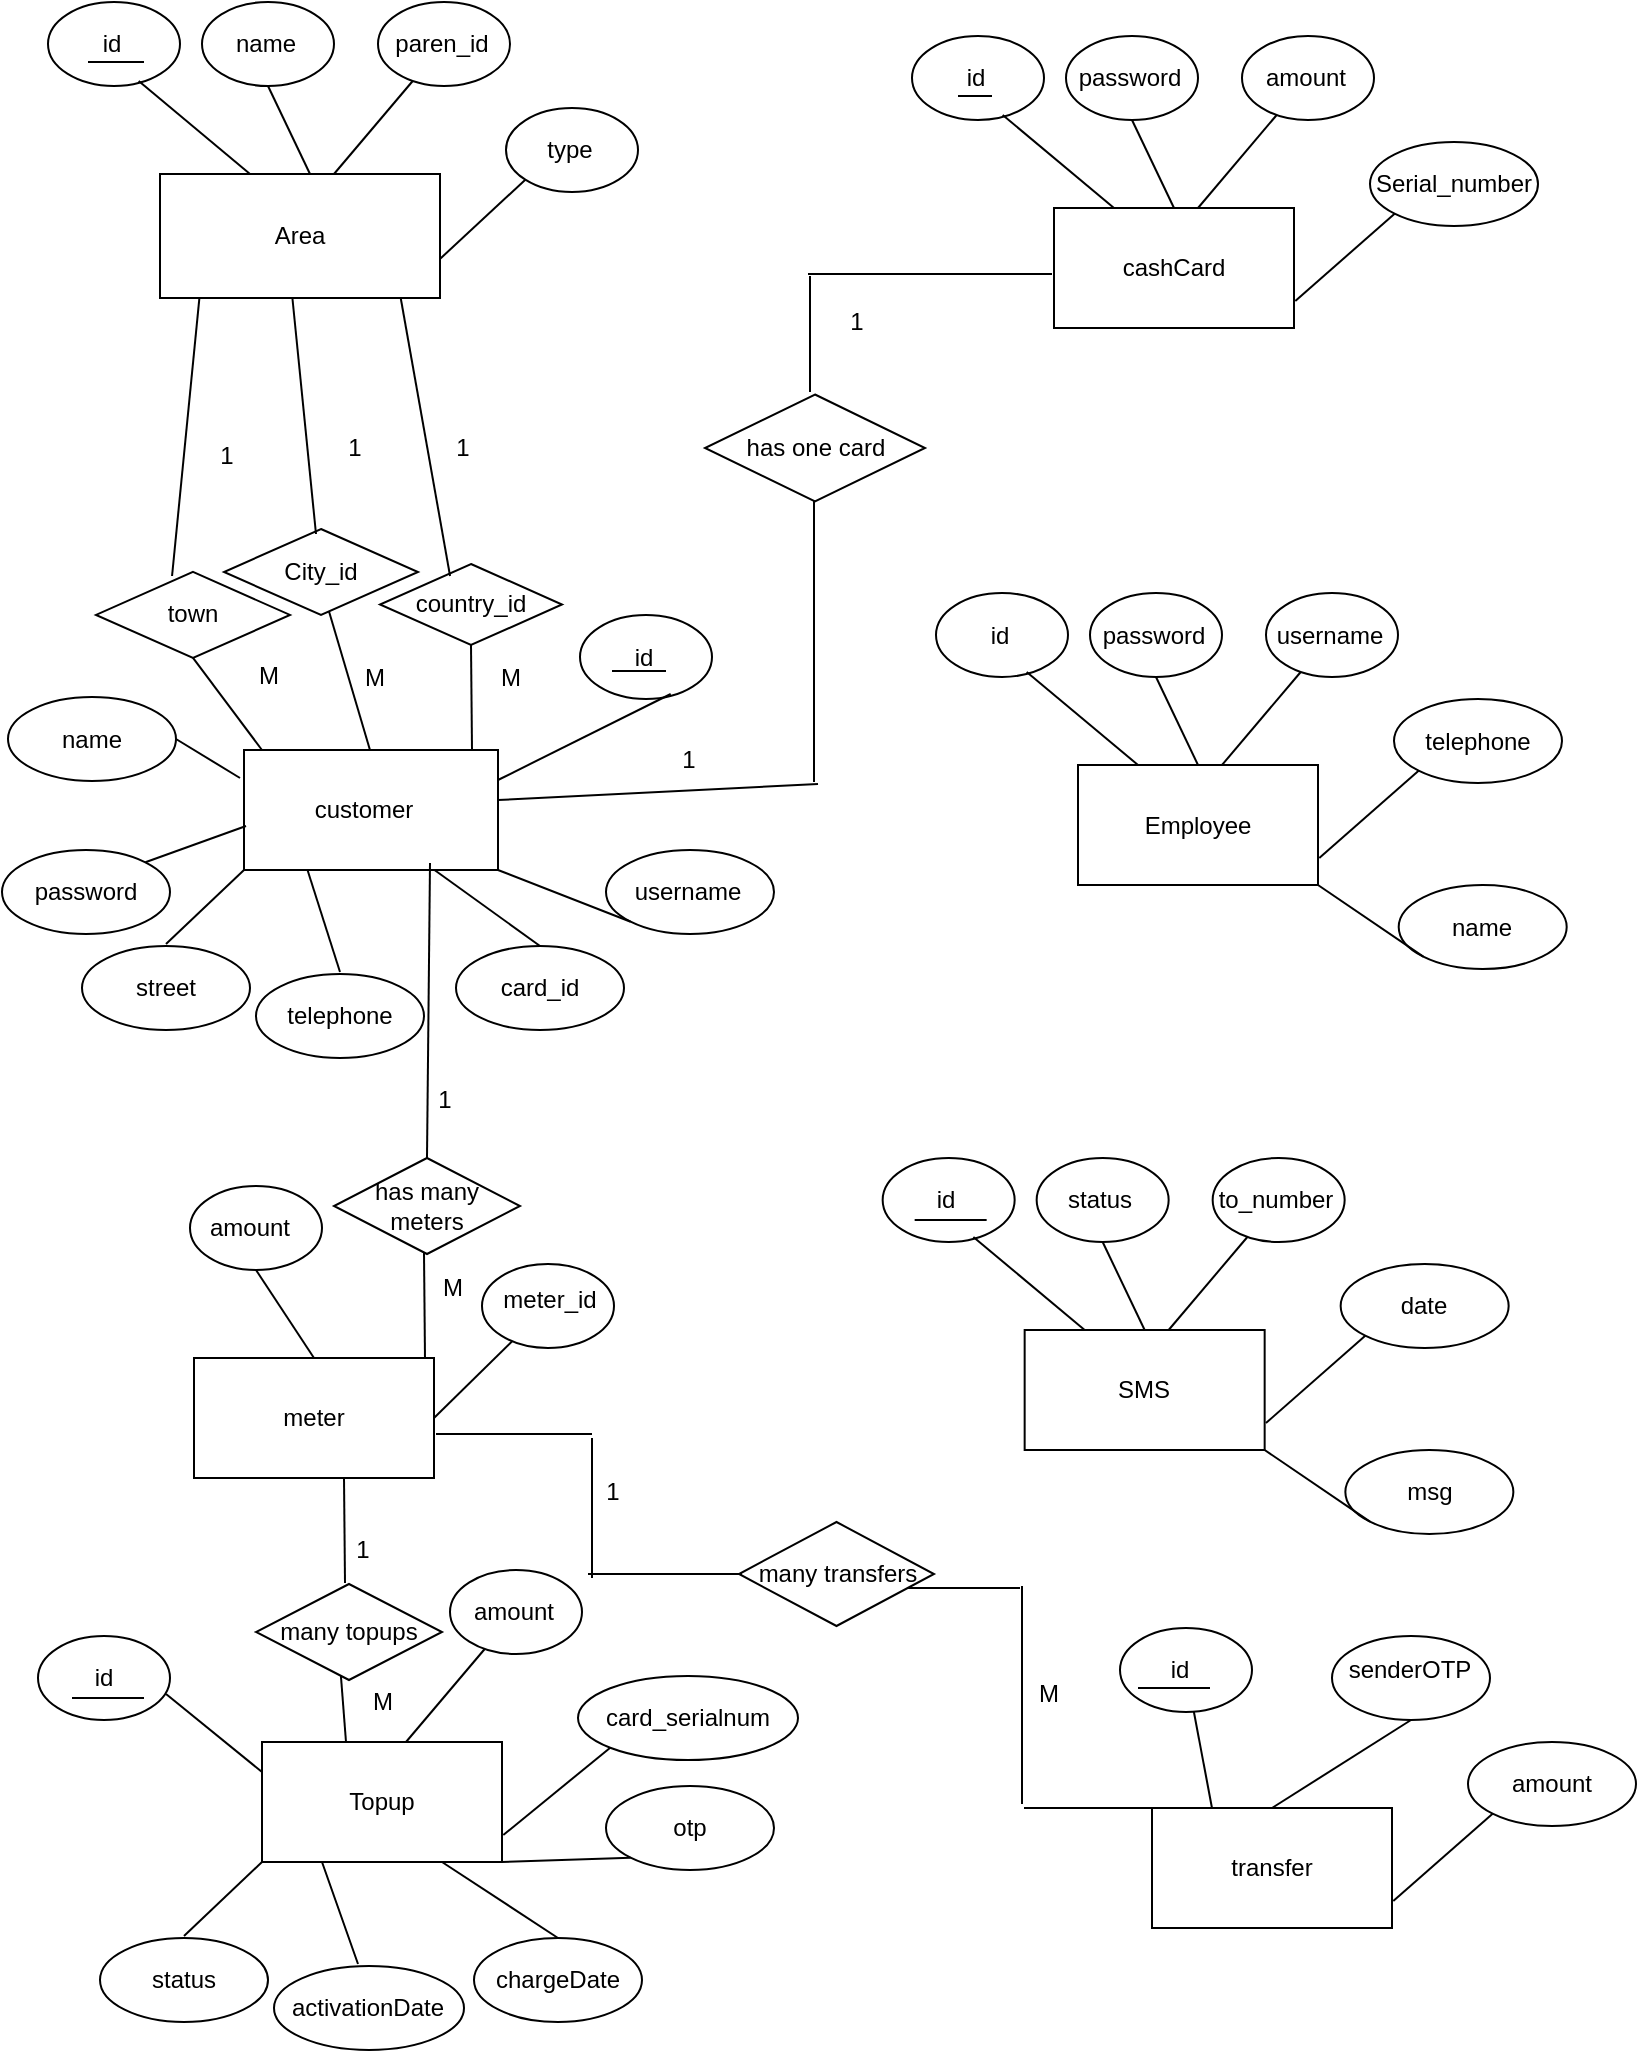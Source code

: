<mxfile version="14.2.9" type="github">
  <diagram id="feRT_Bv8ankwjaCeMuWD" name="Page-1">
    <mxGraphModel dx="868" dy="450" grid="0" gridSize="10" guides="1" tooltips="1" connect="1" arrows="1" fold="1" page="1" pageScale="1" pageWidth="850" pageHeight="1100" math="0" shadow="0">
      <root>
        <mxCell id="0" />
        <mxCell id="1" parent="0" />
        <mxCell id="7X9WFguHcZWcBJbjp-pj-3" value="" style="ellipse;whiteSpace=wrap;html=1;" parent="1" vertex="1">
          <mxGeometry x="36" y="36" width="66" height="42" as="geometry" />
        </mxCell>
        <mxCell id="7X9WFguHcZWcBJbjp-pj-4" value="id" style="text;html=1;strokeColor=none;fillColor=none;align=center;verticalAlign=middle;whiteSpace=wrap;rounded=0;fontStyle=0" parent="1" vertex="1">
          <mxGeometry x="48" y="47" width="40" height="20" as="geometry" />
        </mxCell>
        <mxCell id="7X9WFguHcZWcBJbjp-pj-5" value="" style="ellipse;whiteSpace=wrap;html=1;" parent="1" vertex="1">
          <mxGeometry x="113" y="36" width="66" height="42" as="geometry" />
        </mxCell>
        <mxCell id="7X9WFguHcZWcBJbjp-pj-6" value="name" style="text;html=1;strokeColor=none;fillColor=none;align=center;verticalAlign=middle;whiteSpace=wrap;rounded=0;" parent="1" vertex="1">
          <mxGeometry x="125" y="47" width="40" height="20" as="geometry" />
        </mxCell>
        <mxCell id="7X9WFguHcZWcBJbjp-pj-7" value="" style="ellipse;whiteSpace=wrap;html=1;" parent="1" vertex="1">
          <mxGeometry x="201" y="36" width="66" height="42" as="geometry" />
        </mxCell>
        <mxCell id="7X9WFguHcZWcBJbjp-pj-8" value="paren_id" style="text;html=1;strokeColor=none;fillColor=none;align=center;verticalAlign=middle;whiteSpace=wrap;rounded=0;" parent="1" vertex="1">
          <mxGeometry x="213" y="47" width="40" height="20" as="geometry" />
        </mxCell>
        <mxCell id="7X9WFguHcZWcBJbjp-pj-9" value="" style="ellipse;whiteSpace=wrap;html=1;" parent="1" vertex="1">
          <mxGeometry x="265" y="89" width="66" height="42" as="geometry" />
        </mxCell>
        <mxCell id="7X9WFguHcZWcBJbjp-pj-10" value="type" style="text;html=1;strokeColor=none;fillColor=none;align=center;verticalAlign=middle;whiteSpace=wrap;rounded=0;" parent="1" vertex="1">
          <mxGeometry x="277" y="100" width="40" height="20" as="geometry" />
        </mxCell>
        <mxCell id="7X9WFguHcZWcBJbjp-pj-15" value="" style="endArrow=none;html=1;" parent="1" target="7X9WFguHcZWcBJbjp-pj-7" edge="1">
          <mxGeometry width="50" height="50" relative="1" as="geometry">
            <mxPoint x="179" y="122" as="sourcePoint" />
            <mxPoint x="224" y="77" as="targetPoint" />
          </mxGeometry>
        </mxCell>
        <mxCell id="7X9WFguHcZWcBJbjp-pj-16" value="" style="endArrow=none;html=1;entryX=0;entryY=1;entryDx=0;entryDy=0;" parent="1" target="7X9WFguHcZWcBJbjp-pj-9" edge="1">
          <mxGeometry width="50" height="50" relative="1" as="geometry">
            <mxPoint x="227.65" y="168.51" as="sourcePoint" />
            <mxPoint x="267" y="122" as="targetPoint" />
          </mxGeometry>
        </mxCell>
        <mxCell id="7X9WFguHcZWcBJbjp-pj-17" value="" style="endArrow=none;html=1;exitX=0.5;exitY=0;exitDx=0;exitDy=0;entryX=0.5;entryY=1;entryDx=0;entryDy=0;" parent="1" target="7X9WFguHcZWcBJbjp-pj-5" edge="1">
          <mxGeometry width="50" height="50" relative="1" as="geometry">
            <mxPoint x="167" y="122" as="sourcePoint" />
            <mxPoint x="135" y="86" as="targetPoint" />
          </mxGeometry>
        </mxCell>
        <mxCell id="7X9WFguHcZWcBJbjp-pj-18" value="" style="endArrow=none;html=1;exitX=0.25;exitY=0;exitDx=0;exitDy=0;" parent="1" edge="1">
          <mxGeometry width="50" height="50" relative="1" as="geometry">
            <mxPoint x="137" y="122" as="sourcePoint" />
            <mxPoint x="81.355" y="75.49" as="targetPoint" />
          </mxGeometry>
        </mxCell>
        <mxCell id="7X9WFguHcZWcBJbjp-pj-19" value="" style="rounded=0;whiteSpace=wrap;html=1;" parent="1" vertex="1">
          <mxGeometry x="539" y="139" width="120" height="60" as="geometry" />
        </mxCell>
        <mxCell id="7X9WFguHcZWcBJbjp-pj-20" value="cashCard" style="text;html=1;strokeColor=none;fillColor=none;align=center;verticalAlign=middle;whiteSpace=wrap;rounded=0;" parent="1" vertex="1">
          <mxGeometry x="572" y="154.5" width="54" height="29" as="geometry" />
        </mxCell>
        <mxCell id="7X9WFguHcZWcBJbjp-pj-21" value="" style="ellipse;whiteSpace=wrap;html=1;" parent="1" vertex="1">
          <mxGeometry x="468" y="53" width="66" height="42" as="geometry" />
        </mxCell>
        <mxCell id="7X9WFguHcZWcBJbjp-pj-22" value="id" style="text;html=1;strokeColor=none;fillColor=none;align=center;verticalAlign=middle;whiteSpace=wrap;rounded=0;" parent="1" vertex="1">
          <mxGeometry x="480" y="64" width="40" height="20" as="geometry" />
        </mxCell>
        <mxCell id="7X9WFguHcZWcBJbjp-pj-23" value="" style="ellipse;whiteSpace=wrap;html=1;" parent="1" vertex="1">
          <mxGeometry x="545" y="53" width="66" height="42" as="geometry" />
        </mxCell>
        <mxCell id="7X9WFguHcZWcBJbjp-pj-24" value="password" style="text;html=1;strokeColor=none;fillColor=none;align=center;verticalAlign=middle;whiteSpace=wrap;rounded=0;" parent="1" vertex="1">
          <mxGeometry x="557" y="64" width="40" height="20" as="geometry" />
        </mxCell>
        <mxCell id="7X9WFguHcZWcBJbjp-pj-25" value="" style="ellipse;whiteSpace=wrap;html=1;" parent="1" vertex="1">
          <mxGeometry x="633" y="53" width="66" height="42" as="geometry" />
        </mxCell>
        <mxCell id="7X9WFguHcZWcBJbjp-pj-26" value="amount" style="text;html=1;strokeColor=none;fillColor=none;align=center;verticalAlign=middle;whiteSpace=wrap;rounded=0;" parent="1" vertex="1">
          <mxGeometry x="645" y="64" width="40" height="20" as="geometry" />
        </mxCell>
        <mxCell id="7X9WFguHcZWcBJbjp-pj-27" value="" style="ellipse;whiteSpace=wrap;html=1;" parent="1" vertex="1">
          <mxGeometry x="697" y="106" width="84" height="42" as="geometry" />
        </mxCell>
        <mxCell id="7X9WFguHcZWcBJbjp-pj-28" value="Serial_number" style="text;html=1;strokeColor=none;fillColor=none;align=center;verticalAlign=middle;whiteSpace=wrap;rounded=0;" parent="1" vertex="1">
          <mxGeometry x="719" y="117" width="40" height="20" as="geometry" />
        </mxCell>
        <mxCell id="7X9WFguHcZWcBJbjp-pj-29" value="" style="endArrow=none;html=1;" parent="1" target="7X9WFguHcZWcBJbjp-pj-25" edge="1">
          <mxGeometry width="50" height="50" relative="1" as="geometry">
            <mxPoint x="611" y="139" as="sourcePoint" />
            <mxPoint x="656" y="94" as="targetPoint" />
          </mxGeometry>
        </mxCell>
        <mxCell id="7X9WFguHcZWcBJbjp-pj-30" value="" style="endArrow=none;html=1;entryX=0;entryY=1;entryDx=0;entryDy=0;" parent="1" target="7X9WFguHcZWcBJbjp-pj-27" edge="1">
          <mxGeometry width="50" height="50" relative="1" as="geometry">
            <mxPoint x="659.65" y="185.51" as="sourcePoint" />
            <mxPoint x="699" y="139" as="targetPoint" />
          </mxGeometry>
        </mxCell>
        <mxCell id="7X9WFguHcZWcBJbjp-pj-31" value="" style="endArrow=none;html=1;exitX=0.5;exitY=0;exitDx=0;exitDy=0;entryX=0.5;entryY=1;entryDx=0;entryDy=0;" parent="1" source="7X9WFguHcZWcBJbjp-pj-19" target="7X9WFguHcZWcBJbjp-pj-23" edge="1">
          <mxGeometry width="50" height="50" relative="1" as="geometry">
            <mxPoint x="553" y="141.51" as="sourcePoint" />
            <mxPoint x="567" y="103" as="targetPoint" />
          </mxGeometry>
        </mxCell>
        <mxCell id="7X9WFguHcZWcBJbjp-pj-32" value="" style="endArrow=none;html=1;exitX=0.25;exitY=0;exitDx=0;exitDy=0;" parent="1" source="7X9WFguHcZWcBJbjp-pj-19" edge="1">
          <mxGeometry width="50" height="50" relative="1" as="geometry">
            <mxPoint x="474" y="139" as="sourcePoint" />
            <mxPoint x="513.355" y="92.49" as="targetPoint" />
          </mxGeometry>
        </mxCell>
        <mxCell id="7X9WFguHcZWcBJbjp-pj-33" value="" style="rounded=0;whiteSpace=wrap;html=1;" parent="1" vertex="1">
          <mxGeometry x="134" y="410" width="127" height="60" as="geometry" />
        </mxCell>
        <mxCell id="7X9WFguHcZWcBJbjp-pj-34" value="customer" style="text;html=1;strokeColor=none;fillColor=none;align=center;verticalAlign=middle;whiteSpace=wrap;rounded=0;" parent="1" vertex="1">
          <mxGeometry x="167" y="425.5" width="54" height="29" as="geometry" />
        </mxCell>
        <mxCell id="7X9WFguHcZWcBJbjp-pj-49" value="" style="ellipse;whiteSpace=wrap;html=1;" parent="1" vertex="1">
          <mxGeometry x="315" y="460" width="84" height="42" as="geometry" />
        </mxCell>
        <mxCell id="7X9WFguHcZWcBJbjp-pj-50" value="username" style="text;html=1;strokeColor=none;fillColor=none;align=center;verticalAlign=middle;whiteSpace=wrap;rounded=0;" parent="1" vertex="1">
          <mxGeometry x="336" y="471" width="40" height="20" as="geometry" />
        </mxCell>
        <mxCell id="7X9WFguHcZWcBJbjp-pj-51" value="" style="endArrow=none;html=1;entryX=0;entryY=1;entryDx=0;entryDy=0;exitX=1;exitY=1;exitDx=0;exitDy=0;" parent="1" source="7X9WFguHcZWcBJbjp-pj-33" target="7X9WFguHcZWcBJbjp-pj-49" edge="1">
          <mxGeometry width="50" height="50" relative="1" as="geometry">
            <mxPoint x="261.0" y="534.01" as="sourcePoint" />
            <mxPoint x="300.35" y="487.5" as="targetPoint" />
          </mxGeometry>
        </mxCell>
        <mxCell id="7X9WFguHcZWcBJbjp-pj-52" value="" style="ellipse;whiteSpace=wrap;html=1;" parent="1" vertex="1">
          <mxGeometry x="240" y="508" width="84" height="42" as="geometry" />
        </mxCell>
        <mxCell id="7X9WFguHcZWcBJbjp-pj-53" value="card_id" style="text;html=1;strokeColor=none;fillColor=none;align=center;verticalAlign=middle;whiteSpace=wrap;rounded=0;" parent="1" vertex="1">
          <mxGeometry x="262" y="519" width="40" height="20" as="geometry" />
        </mxCell>
        <mxCell id="7X9WFguHcZWcBJbjp-pj-54" value="" style="endArrow=none;html=1;entryX=0.5;entryY=0;entryDx=0;entryDy=0;exitX=0.75;exitY=1;exitDx=0;exitDy=0;" parent="1" source="7X9WFguHcZWcBJbjp-pj-33" target="7X9WFguHcZWcBJbjp-pj-52" edge="1">
          <mxGeometry width="50" height="50" relative="1" as="geometry">
            <mxPoint x="129.0" y="587.51" as="sourcePoint" />
            <mxPoint x="168.35" y="541" as="targetPoint" />
          </mxGeometry>
        </mxCell>
        <mxCell id="7X9WFguHcZWcBJbjp-pj-55" value="" style="ellipse;whiteSpace=wrap;html=1;" parent="1" vertex="1">
          <mxGeometry x="140" y="522" width="84" height="42" as="geometry" />
        </mxCell>
        <mxCell id="7X9WFguHcZWcBJbjp-pj-56" value="telephone" style="text;html=1;strokeColor=none;fillColor=none;align=center;verticalAlign=middle;whiteSpace=wrap;rounded=0;" parent="1" vertex="1">
          <mxGeometry x="162" y="533" width="40" height="20" as="geometry" />
        </mxCell>
        <mxCell id="7X9WFguHcZWcBJbjp-pj-57" value="" style="endArrow=none;html=1;exitX=0.25;exitY=1;exitDx=0;exitDy=0;" parent="1" source="7X9WFguHcZWcBJbjp-pj-33" edge="1">
          <mxGeometry width="50" height="50" relative="1" as="geometry">
            <mxPoint x="43.65" y="565.01" as="sourcePoint" />
            <mxPoint x="182" y="521" as="targetPoint" />
          </mxGeometry>
        </mxCell>
        <mxCell id="7X9WFguHcZWcBJbjp-pj-58" value="" style="ellipse;whiteSpace=wrap;html=1;" parent="1" vertex="1">
          <mxGeometry x="53" y="508" width="84" height="42" as="geometry" />
        </mxCell>
        <mxCell id="7X9WFguHcZWcBJbjp-pj-59" value="street" style="text;html=1;strokeColor=none;fillColor=none;align=center;verticalAlign=middle;whiteSpace=wrap;rounded=0;" parent="1" vertex="1">
          <mxGeometry x="75" y="519" width="40" height="20" as="geometry" />
        </mxCell>
        <mxCell id="7X9WFguHcZWcBJbjp-pj-60" value="" style="endArrow=none;html=1;exitX=0;exitY=1;exitDx=0;exitDy=0;" parent="1" source="7X9WFguHcZWcBJbjp-pj-33" edge="1">
          <mxGeometry width="50" height="50" relative="1" as="geometry">
            <mxPoint x="77" y="456" as="sourcePoint" />
            <mxPoint x="95" y="507" as="targetPoint" />
          </mxGeometry>
        </mxCell>
        <mxCell id="7X9WFguHcZWcBJbjp-pj-61" value="" style="ellipse;whiteSpace=wrap;html=1;" parent="1" vertex="1">
          <mxGeometry x="13" y="460" width="84" height="42" as="geometry" />
        </mxCell>
        <mxCell id="7X9WFguHcZWcBJbjp-pj-62" value="password" style="text;html=1;strokeColor=none;fillColor=none;align=center;verticalAlign=middle;whiteSpace=wrap;rounded=0;" parent="1" vertex="1">
          <mxGeometry x="35" y="471" width="40" height="20" as="geometry" />
        </mxCell>
        <mxCell id="7X9WFguHcZWcBJbjp-pj-63" value="" style="endArrow=none;html=1;exitX=0.008;exitY=0.633;exitDx=0;exitDy=0;exitPerimeter=0;entryX=1;entryY=0;entryDx=0;entryDy=0;" parent="1" source="7X9WFguHcZWcBJbjp-pj-33" target="7X9WFguHcZWcBJbjp-pj-61" edge="1">
          <mxGeometry width="50" height="50" relative="1" as="geometry">
            <mxPoint x="37" y="408" as="sourcePoint" />
            <mxPoint x="55" y="459" as="targetPoint" />
          </mxGeometry>
        </mxCell>
        <mxCell id="7X9WFguHcZWcBJbjp-pj-64" value="" style="ellipse;whiteSpace=wrap;html=1;" parent="1" vertex="1">
          <mxGeometry x="16" y="383.5" width="84" height="42" as="geometry" />
        </mxCell>
        <mxCell id="7X9WFguHcZWcBJbjp-pj-65" value="name" style="text;html=1;strokeColor=none;fillColor=none;align=center;verticalAlign=middle;whiteSpace=wrap;rounded=0;" parent="1" vertex="1">
          <mxGeometry x="38" y="394.5" width="40" height="20" as="geometry" />
        </mxCell>
        <mxCell id="7X9WFguHcZWcBJbjp-pj-66" value="" style="endArrow=none;html=1;entryX=1;entryY=0.5;entryDx=0;entryDy=0;" parent="1" target="7X9WFguHcZWcBJbjp-pj-64" edge="1">
          <mxGeometry width="50" height="50" relative="1" as="geometry">
            <mxPoint x="132" y="424" as="sourcePoint" />
            <mxPoint x="65" y="402" as="targetPoint" />
          </mxGeometry>
        </mxCell>
        <mxCell id="7X9WFguHcZWcBJbjp-pj-67" value="" style="rounded=0;whiteSpace=wrap;html=1;" parent="1" vertex="1">
          <mxGeometry x="551" y="417.5" width="120" height="60" as="geometry" />
        </mxCell>
        <mxCell id="7X9WFguHcZWcBJbjp-pj-68" value="Employee" style="text;html=1;strokeColor=none;fillColor=none;align=center;verticalAlign=middle;whiteSpace=wrap;rounded=0;" parent="1" vertex="1">
          <mxGeometry x="584" y="433" width="54" height="29" as="geometry" />
        </mxCell>
        <mxCell id="7X9WFguHcZWcBJbjp-pj-69" value="" style="ellipse;whiteSpace=wrap;html=1;" parent="1" vertex="1">
          <mxGeometry x="480" y="331.5" width="66" height="42" as="geometry" />
        </mxCell>
        <mxCell id="7X9WFguHcZWcBJbjp-pj-70" value="id" style="text;html=1;strokeColor=none;fillColor=none;align=center;verticalAlign=middle;whiteSpace=wrap;rounded=0;" parent="1" vertex="1">
          <mxGeometry x="492" y="342.5" width="40" height="20" as="geometry" />
        </mxCell>
        <mxCell id="7X9WFguHcZWcBJbjp-pj-71" value="" style="ellipse;whiteSpace=wrap;html=1;" parent="1" vertex="1">
          <mxGeometry x="557" y="331.5" width="66" height="42" as="geometry" />
        </mxCell>
        <mxCell id="7X9WFguHcZWcBJbjp-pj-72" value="password" style="text;html=1;strokeColor=none;fillColor=none;align=center;verticalAlign=middle;whiteSpace=wrap;rounded=0;" parent="1" vertex="1">
          <mxGeometry x="569" y="342.5" width="40" height="20" as="geometry" />
        </mxCell>
        <mxCell id="7X9WFguHcZWcBJbjp-pj-73" value="" style="ellipse;whiteSpace=wrap;html=1;" parent="1" vertex="1">
          <mxGeometry x="645" y="331.5" width="66" height="42" as="geometry" />
        </mxCell>
        <mxCell id="7X9WFguHcZWcBJbjp-pj-74" value="username" style="text;html=1;strokeColor=none;fillColor=none;align=center;verticalAlign=middle;whiteSpace=wrap;rounded=0;" parent="1" vertex="1">
          <mxGeometry x="657" y="342.5" width="40" height="20" as="geometry" />
        </mxCell>
        <mxCell id="7X9WFguHcZWcBJbjp-pj-75" value="" style="ellipse;whiteSpace=wrap;html=1;" parent="1" vertex="1">
          <mxGeometry x="709" y="384.5" width="84" height="42" as="geometry" />
        </mxCell>
        <mxCell id="7X9WFguHcZWcBJbjp-pj-76" value="telephone" style="text;html=1;strokeColor=none;fillColor=none;align=center;verticalAlign=middle;whiteSpace=wrap;rounded=0;" parent="1" vertex="1">
          <mxGeometry x="731" y="395.5" width="40" height="20" as="geometry" />
        </mxCell>
        <mxCell id="7X9WFguHcZWcBJbjp-pj-77" value="" style="endArrow=none;html=1;" parent="1" target="7X9WFguHcZWcBJbjp-pj-73" edge="1">
          <mxGeometry width="50" height="50" relative="1" as="geometry">
            <mxPoint x="623" y="417.5" as="sourcePoint" />
            <mxPoint x="668" y="372.5" as="targetPoint" />
          </mxGeometry>
        </mxCell>
        <mxCell id="7X9WFguHcZWcBJbjp-pj-78" value="" style="endArrow=none;html=1;entryX=0;entryY=1;entryDx=0;entryDy=0;" parent="1" target="7X9WFguHcZWcBJbjp-pj-75" edge="1">
          <mxGeometry width="50" height="50" relative="1" as="geometry">
            <mxPoint x="671.65" y="464.01" as="sourcePoint" />
            <mxPoint x="711" y="417.5" as="targetPoint" />
          </mxGeometry>
        </mxCell>
        <mxCell id="7X9WFguHcZWcBJbjp-pj-79" value="" style="endArrow=none;html=1;exitX=0.5;exitY=0;exitDx=0;exitDy=0;entryX=0.5;entryY=1;entryDx=0;entryDy=0;" parent="1" source="7X9WFguHcZWcBJbjp-pj-67" target="7X9WFguHcZWcBJbjp-pj-71" edge="1">
          <mxGeometry width="50" height="50" relative="1" as="geometry">
            <mxPoint x="565" y="420.01" as="sourcePoint" />
            <mxPoint x="579" y="381.5" as="targetPoint" />
          </mxGeometry>
        </mxCell>
        <mxCell id="7X9WFguHcZWcBJbjp-pj-80" value="" style="endArrow=none;html=1;exitX=0.25;exitY=0;exitDx=0;exitDy=0;" parent="1" source="7X9WFguHcZWcBJbjp-pj-67" edge="1">
          <mxGeometry width="50" height="50" relative="1" as="geometry">
            <mxPoint x="486" y="417.5" as="sourcePoint" />
            <mxPoint x="525.355" y="370.99" as="targetPoint" />
          </mxGeometry>
        </mxCell>
        <mxCell id="7X9WFguHcZWcBJbjp-pj-81" value="" style="ellipse;whiteSpace=wrap;html=1;" parent="1" vertex="1">
          <mxGeometry x="711.35" y="477.5" width="84" height="42" as="geometry" />
        </mxCell>
        <mxCell id="7X9WFguHcZWcBJbjp-pj-82" value="name" style="text;html=1;strokeColor=none;fillColor=none;align=center;verticalAlign=middle;whiteSpace=wrap;rounded=0;" parent="1" vertex="1">
          <mxGeometry x="733.35" y="488.5" width="40" height="20" as="geometry" />
        </mxCell>
        <mxCell id="7X9WFguHcZWcBJbjp-pj-83" value="" style="endArrow=none;html=1;entryX=0;entryY=1;entryDx=0;entryDy=0;exitX=1;exitY=1;exitDx=0;exitDy=0;" parent="1" source="7X9WFguHcZWcBJbjp-pj-67" target="7X9WFguHcZWcBJbjp-pj-81" edge="1">
          <mxGeometry width="50" height="50" relative="1" as="geometry">
            <mxPoint x="674.0" y="557.01" as="sourcePoint" />
            <mxPoint x="713.35" y="510.5" as="targetPoint" />
          </mxGeometry>
        </mxCell>
        <mxCell id="7X9WFguHcZWcBJbjp-pj-85" value="" style="rounded=0;whiteSpace=wrap;html=1;" parent="1" vertex="1">
          <mxGeometry x="109" y="714" width="120" height="60" as="geometry" />
        </mxCell>
        <mxCell id="7X9WFguHcZWcBJbjp-pj-86" value="meter" style="text;html=1;strokeColor=none;fillColor=none;align=center;verticalAlign=middle;whiteSpace=wrap;rounded=0;" parent="1" vertex="1">
          <mxGeometry x="142" y="729.5" width="54" height="29" as="geometry" />
        </mxCell>
        <mxCell id="7X9WFguHcZWcBJbjp-pj-89" value="" style="ellipse;whiteSpace=wrap;html=1;" parent="1" vertex="1">
          <mxGeometry x="107" y="628" width="66" height="42" as="geometry" />
        </mxCell>
        <mxCell id="7X9WFguHcZWcBJbjp-pj-90" value="amount" style="text;html=1;strokeColor=none;fillColor=none;align=center;verticalAlign=middle;whiteSpace=wrap;rounded=0;" parent="1" vertex="1">
          <mxGeometry x="117" y="639" width="40" height="20" as="geometry" />
        </mxCell>
        <mxCell id="7X9WFguHcZWcBJbjp-pj-91" value="" style="ellipse;whiteSpace=wrap;html=1;" parent="1" vertex="1">
          <mxGeometry x="253" y="667" width="66" height="42" as="geometry" />
        </mxCell>
        <mxCell id="7X9WFguHcZWcBJbjp-pj-92" value="meter_id" style="text;html=1;strokeColor=none;fillColor=none;align=center;verticalAlign=middle;whiteSpace=wrap;rounded=0;" parent="1" vertex="1">
          <mxGeometry x="267" y="675" width="40" height="20" as="geometry" />
        </mxCell>
        <mxCell id="7X9WFguHcZWcBJbjp-pj-95" value="" style="endArrow=none;html=1;exitX=1;exitY=0.5;exitDx=0;exitDy=0;" parent="1" source="7X9WFguHcZWcBJbjp-pj-85" target="7X9WFguHcZWcBJbjp-pj-91" edge="1">
          <mxGeometry width="50" height="50" relative="1" as="geometry">
            <mxPoint x="181" y="714" as="sourcePoint" />
            <mxPoint x="226" y="669" as="targetPoint" />
          </mxGeometry>
        </mxCell>
        <mxCell id="7X9WFguHcZWcBJbjp-pj-97" value="" style="endArrow=none;html=1;exitX=0.5;exitY=0;exitDx=0;exitDy=0;entryX=0.5;entryY=1;entryDx=0;entryDy=0;" parent="1" source="7X9WFguHcZWcBJbjp-pj-85" target="7X9WFguHcZWcBJbjp-pj-89" edge="1">
          <mxGeometry width="50" height="50" relative="1" as="geometry">
            <mxPoint x="123" y="716.51" as="sourcePoint" />
            <mxPoint x="137" y="678" as="targetPoint" />
          </mxGeometry>
        </mxCell>
        <mxCell id="7X9WFguHcZWcBJbjp-pj-99" value="" style="rounded=0;whiteSpace=wrap;html=1;" parent="1" vertex="1">
          <mxGeometry x="524.33" y="700" width="120" height="60" as="geometry" />
        </mxCell>
        <mxCell id="7X9WFguHcZWcBJbjp-pj-100" value="SMS" style="text;html=1;strokeColor=none;fillColor=none;align=center;verticalAlign=middle;whiteSpace=wrap;rounded=0;" parent="1" vertex="1">
          <mxGeometry x="557.33" y="715.5" width="54" height="29" as="geometry" />
        </mxCell>
        <mxCell id="7X9WFguHcZWcBJbjp-pj-101" value="" style="ellipse;whiteSpace=wrap;html=1;" parent="1" vertex="1">
          <mxGeometry x="453.33" y="614" width="66" height="42" as="geometry" />
        </mxCell>
        <mxCell id="7X9WFguHcZWcBJbjp-pj-102" value="id" style="text;html=1;strokeColor=none;fillColor=none;align=center;verticalAlign=middle;whiteSpace=wrap;rounded=0;" parent="1" vertex="1">
          <mxGeometry x="465.33" y="625" width="40" height="20" as="geometry" />
        </mxCell>
        <mxCell id="7X9WFguHcZWcBJbjp-pj-103" value="" style="ellipse;whiteSpace=wrap;html=1;" parent="1" vertex="1">
          <mxGeometry x="530.33" y="614" width="66" height="42" as="geometry" />
        </mxCell>
        <mxCell id="7X9WFguHcZWcBJbjp-pj-104" value="status" style="text;html=1;strokeColor=none;fillColor=none;align=center;verticalAlign=middle;whiteSpace=wrap;rounded=0;" parent="1" vertex="1">
          <mxGeometry x="542.33" y="625" width="40" height="20" as="geometry" />
        </mxCell>
        <mxCell id="7X9WFguHcZWcBJbjp-pj-105" value="" style="ellipse;whiteSpace=wrap;html=1;" parent="1" vertex="1">
          <mxGeometry x="618.33" y="614" width="66" height="42" as="geometry" />
        </mxCell>
        <mxCell id="7X9WFguHcZWcBJbjp-pj-106" value="to_number" style="text;html=1;strokeColor=none;fillColor=none;align=center;verticalAlign=middle;whiteSpace=wrap;rounded=0;" parent="1" vertex="1">
          <mxGeometry x="630.33" y="625" width="40" height="20" as="geometry" />
        </mxCell>
        <mxCell id="7X9WFguHcZWcBJbjp-pj-107" value="" style="ellipse;whiteSpace=wrap;html=1;" parent="1" vertex="1">
          <mxGeometry x="682.33" y="667" width="84" height="42" as="geometry" />
        </mxCell>
        <mxCell id="7X9WFguHcZWcBJbjp-pj-108" value="date" style="text;html=1;strokeColor=none;fillColor=none;align=center;verticalAlign=middle;whiteSpace=wrap;rounded=0;" parent="1" vertex="1">
          <mxGeometry x="704.33" y="678" width="40" height="20" as="geometry" />
        </mxCell>
        <mxCell id="7X9WFguHcZWcBJbjp-pj-109" value="" style="endArrow=none;html=1;" parent="1" target="7X9WFguHcZWcBJbjp-pj-105" edge="1">
          <mxGeometry width="50" height="50" relative="1" as="geometry">
            <mxPoint x="596.33" y="700" as="sourcePoint" />
            <mxPoint x="641.33" y="655" as="targetPoint" />
          </mxGeometry>
        </mxCell>
        <mxCell id="7X9WFguHcZWcBJbjp-pj-110" value="" style="endArrow=none;html=1;entryX=0;entryY=1;entryDx=0;entryDy=0;" parent="1" target="7X9WFguHcZWcBJbjp-pj-107" edge="1">
          <mxGeometry width="50" height="50" relative="1" as="geometry">
            <mxPoint x="644.98" y="746.51" as="sourcePoint" />
            <mxPoint x="684.33" y="700" as="targetPoint" />
          </mxGeometry>
        </mxCell>
        <mxCell id="7X9WFguHcZWcBJbjp-pj-111" value="" style="endArrow=none;html=1;exitX=0.5;exitY=0;exitDx=0;exitDy=0;entryX=0.5;entryY=1;entryDx=0;entryDy=0;" parent="1" source="7X9WFguHcZWcBJbjp-pj-99" target="7X9WFguHcZWcBJbjp-pj-103" edge="1">
          <mxGeometry width="50" height="50" relative="1" as="geometry">
            <mxPoint x="538.33" y="702.51" as="sourcePoint" />
            <mxPoint x="552.33" y="664" as="targetPoint" />
          </mxGeometry>
        </mxCell>
        <mxCell id="7X9WFguHcZWcBJbjp-pj-112" value="" style="endArrow=none;html=1;exitX=0.25;exitY=0;exitDx=0;exitDy=0;" parent="1" source="7X9WFguHcZWcBJbjp-pj-99" edge="1">
          <mxGeometry width="50" height="50" relative="1" as="geometry">
            <mxPoint x="459.33" y="700" as="sourcePoint" />
            <mxPoint x="498.685" y="653.49" as="targetPoint" />
          </mxGeometry>
        </mxCell>
        <mxCell id="7X9WFguHcZWcBJbjp-pj-113" value="" style="ellipse;whiteSpace=wrap;html=1;" parent="1" vertex="1">
          <mxGeometry x="684.68" y="760" width="84" height="42" as="geometry" />
        </mxCell>
        <mxCell id="7X9WFguHcZWcBJbjp-pj-114" value="msg" style="text;html=1;strokeColor=none;fillColor=none;align=center;verticalAlign=middle;whiteSpace=wrap;rounded=0;" parent="1" vertex="1">
          <mxGeometry x="706.68" y="771" width="40" height="20" as="geometry" />
        </mxCell>
        <mxCell id="7X9WFguHcZWcBJbjp-pj-115" value="" style="endArrow=none;html=1;entryX=0;entryY=1;entryDx=0;entryDy=0;exitX=1;exitY=1;exitDx=0;exitDy=0;" parent="1" source="7X9WFguHcZWcBJbjp-pj-99" target="7X9WFguHcZWcBJbjp-pj-113" edge="1">
          <mxGeometry width="50" height="50" relative="1" as="geometry">
            <mxPoint x="647.33" y="839.51" as="sourcePoint" />
            <mxPoint x="686.68" y="793" as="targetPoint" />
          </mxGeometry>
        </mxCell>
        <mxCell id="7X9WFguHcZWcBJbjp-pj-116" value="" style="rounded=0;whiteSpace=wrap;html=1;" parent="1" vertex="1">
          <mxGeometry x="143" y="906" width="120" height="60" as="geometry" />
        </mxCell>
        <mxCell id="7X9WFguHcZWcBJbjp-pj-117" value="Topup" style="text;html=1;strokeColor=none;fillColor=none;align=center;verticalAlign=middle;whiteSpace=wrap;rounded=0;" parent="1" vertex="1">
          <mxGeometry x="176" y="921.5" width="54" height="29" as="geometry" />
        </mxCell>
        <mxCell id="7X9WFguHcZWcBJbjp-pj-118" value="" style="ellipse;whiteSpace=wrap;html=1;" parent="1" vertex="1">
          <mxGeometry x="31" y="853" width="66" height="42" as="geometry" />
        </mxCell>
        <mxCell id="7X9WFguHcZWcBJbjp-pj-119" value="id" style="text;html=1;strokeColor=none;fillColor=none;align=center;verticalAlign=middle;whiteSpace=wrap;rounded=0;" parent="1" vertex="1">
          <mxGeometry x="44" y="864" width="40" height="20" as="geometry" />
        </mxCell>
        <mxCell id="7X9WFguHcZWcBJbjp-pj-122" value="" style="ellipse;whiteSpace=wrap;html=1;" parent="1" vertex="1">
          <mxGeometry x="237" y="820" width="66" height="42" as="geometry" />
        </mxCell>
        <mxCell id="7X9WFguHcZWcBJbjp-pj-123" value="amount" style="text;html=1;strokeColor=none;fillColor=none;align=center;verticalAlign=middle;whiteSpace=wrap;rounded=0;" parent="1" vertex="1">
          <mxGeometry x="249" y="831" width="40" height="20" as="geometry" />
        </mxCell>
        <mxCell id="7X9WFguHcZWcBJbjp-pj-124" value="" style="ellipse;whiteSpace=wrap;html=1;" parent="1" vertex="1">
          <mxGeometry x="301" y="873" width="110" height="42" as="geometry" />
        </mxCell>
        <mxCell id="7X9WFguHcZWcBJbjp-pj-125" value="card_serialnum" style="text;html=1;strokeColor=none;fillColor=none;align=center;verticalAlign=middle;whiteSpace=wrap;rounded=0;" parent="1" vertex="1">
          <mxGeometry x="336" y="884" width="40" height="20" as="geometry" />
        </mxCell>
        <mxCell id="7X9WFguHcZWcBJbjp-pj-126" value="" style="endArrow=none;html=1;" parent="1" target="7X9WFguHcZWcBJbjp-pj-122" edge="1">
          <mxGeometry width="50" height="50" relative="1" as="geometry">
            <mxPoint x="215" y="906" as="sourcePoint" />
            <mxPoint x="260" y="861" as="targetPoint" />
          </mxGeometry>
        </mxCell>
        <mxCell id="7X9WFguHcZWcBJbjp-pj-127" value="" style="endArrow=none;html=1;entryX=0;entryY=1;entryDx=0;entryDy=0;" parent="1" target="7X9WFguHcZWcBJbjp-pj-124" edge="1">
          <mxGeometry width="50" height="50" relative="1" as="geometry">
            <mxPoint x="263.65" y="952.51" as="sourcePoint" />
            <mxPoint x="303" y="906" as="targetPoint" />
          </mxGeometry>
        </mxCell>
        <mxCell id="7X9WFguHcZWcBJbjp-pj-128" value="" style="endArrow=none;html=1;exitX=0.35;exitY=0;exitDx=0;exitDy=0;exitPerimeter=0;" parent="1" source="7X9WFguHcZWcBJbjp-pj-116" edge="1">
          <mxGeometry width="50" height="50" relative="1" as="geometry">
            <mxPoint x="157" y="908.51" as="sourcePoint" />
            <mxPoint x="182" y="867" as="targetPoint" />
          </mxGeometry>
        </mxCell>
        <mxCell id="7X9WFguHcZWcBJbjp-pj-129" value="" style="endArrow=none;html=1;exitX=0;exitY=0.25;exitDx=0;exitDy=0;entryX=0.97;entryY=0.69;entryDx=0;entryDy=0;entryPerimeter=0;" parent="1" source="7X9WFguHcZWcBJbjp-pj-116" target="7X9WFguHcZWcBJbjp-pj-118" edge="1">
          <mxGeometry width="50" height="50" relative="1" as="geometry">
            <mxPoint x="78" y="906" as="sourcePoint" />
            <mxPoint x="117.355" y="859.49" as="targetPoint" />
          </mxGeometry>
        </mxCell>
        <mxCell id="7X9WFguHcZWcBJbjp-pj-130" value="" style="ellipse;whiteSpace=wrap;html=1;" parent="1" vertex="1">
          <mxGeometry x="315" y="928" width="84" height="42" as="geometry" />
        </mxCell>
        <mxCell id="7X9WFguHcZWcBJbjp-pj-131" value="otp" style="text;html=1;strokeColor=none;fillColor=none;align=center;verticalAlign=middle;whiteSpace=wrap;rounded=0;" parent="1" vertex="1">
          <mxGeometry x="337" y="939" width="40" height="20" as="geometry" />
        </mxCell>
        <mxCell id="7X9WFguHcZWcBJbjp-pj-132" value="" style="endArrow=none;html=1;entryX=0;entryY=1;entryDx=0;entryDy=0;exitX=1;exitY=1;exitDx=0;exitDy=0;" parent="1" source="7X9WFguHcZWcBJbjp-pj-116" target="7X9WFguHcZWcBJbjp-pj-130" edge="1">
          <mxGeometry width="50" height="50" relative="1" as="geometry">
            <mxPoint x="270.0" y="1030.01" as="sourcePoint" />
            <mxPoint x="309.35" y="983.5" as="targetPoint" />
          </mxGeometry>
        </mxCell>
        <mxCell id="7X9WFguHcZWcBJbjp-pj-133" value="" style="ellipse;whiteSpace=wrap;html=1;" parent="1" vertex="1">
          <mxGeometry x="249" y="1004" width="84" height="42" as="geometry" />
        </mxCell>
        <mxCell id="7X9WFguHcZWcBJbjp-pj-134" value="chargeDate" style="text;html=1;strokeColor=none;fillColor=none;align=center;verticalAlign=middle;whiteSpace=wrap;rounded=0;" parent="1" vertex="1">
          <mxGeometry x="271" y="1015" width="40" height="20" as="geometry" />
        </mxCell>
        <mxCell id="7X9WFguHcZWcBJbjp-pj-135" value="" style="endArrow=none;html=1;entryX=0.5;entryY=0;entryDx=0;entryDy=0;exitX=0.75;exitY=1;exitDx=0;exitDy=0;" parent="1" source="7X9WFguHcZWcBJbjp-pj-116" target="7X9WFguHcZWcBJbjp-pj-133" edge="1">
          <mxGeometry width="50" height="50" relative="1" as="geometry">
            <mxPoint x="138.0" y="1083.51" as="sourcePoint" />
            <mxPoint x="177.35" y="1037" as="targetPoint" />
          </mxGeometry>
        </mxCell>
        <mxCell id="7X9WFguHcZWcBJbjp-pj-136" value="" style="ellipse;whiteSpace=wrap;html=1;" parent="1" vertex="1">
          <mxGeometry x="149" y="1018" width="95" height="42" as="geometry" />
        </mxCell>
        <mxCell id="7X9WFguHcZWcBJbjp-pj-137" value="activationDate" style="text;html=1;strokeColor=none;fillColor=none;align=center;verticalAlign=middle;whiteSpace=wrap;rounded=0;" parent="1" vertex="1">
          <mxGeometry x="176" y="1029" width="40" height="20" as="geometry" />
        </mxCell>
        <mxCell id="7X9WFguHcZWcBJbjp-pj-138" value="" style="endArrow=none;html=1;exitX=0.25;exitY=1;exitDx=0;exitDy=0;" parent="1" source="7X9WFguHcZWcBJbjp-pj-116" edge="1">
          <mxGeometry width="50" height="50" relative="1" as="geometry">
            <mxPoint x="52.65" y="1061.01" as="sourcePoint" />
            <mxPoint x="191" y="1017" as="targetPoint" />
          </mxGeometry>
        </mxCell>
        <mxCell id="7X9WFguHcZWcBJbjp-pj-139" value="" style="ellipse;whiteSpace=wrap;html=1;" parent="1" vertex="1">
          <mxGeometry x="62" y="1004" width="84" height="42" as="geometry" />
        </mxCell>
        <mxCell id="7X9WFguHcZWcBJbjp-pj-140" value="status" style="text;html=1;strokeColor=none;fillColor=none;align=center;verticalAlign=middle;whiteSpace=wrap;rounded=0;" parent="1" vertex="1">
          <mxGeometry x="84" y="1015" width="40" height="20" as="geometry" />
        </mxCell>
        <mxCell id="7X9WFguHcZWcBJbjp-pj-141" value="" style="endArrow=none;html=1;exitX=0;exitY=1;exitDx=0;exitDy=0;" parent="1" source="7X9WFguHcZWcBJbjp-pj-116" edge="1">
          <mxGeometry width="50" height="50" relative="1" as="geometry">
            <mxPoint x="86" y="952" as="sourcePoint" />
            <mxPoint x="104" y="1003" as="targetPoint" />
          </mxGeometry>
        </mxCell>
        <mxCell id="7X9WFguHcZWcBJbjp-pj-148" value="" style="rounded=0;whiteSpace=wrap;html=1;" parent="1" vertex="1">
          <mxGeometry x="588" y="939" width="120" height="60" as="geometry" />
        </mxCell>
        <mxCell id="7X9WFguHcZWcBJbjp-pj-149" value="transfer" style="text;html=1;strokeColor=none;fillColor=none;align=center;verticalAlign=middle;whiteSpace=wrap;rounded=0;" parent="1" vertex="1">
          <mxGeometry x="621" y="954.5" width="54" height="29" as="geometry" />
        </mxCell>
        <mxCell id="7X9WFguHcZWcBJbjp-pj-150" value="" style="ellipse;whiteSpace=wrap;html=1;" parent="1" vertex="1">
          <mxGeometry x="572" y="849" width="66" height="42" as="geometry" />
        </mxCell>
        <mxCell id="7X9WFguHcZWcBJbjp-pj-151" value="id" style="text;html=1;strokeColor=none;fillColor=none;align=center;verticalAlign=middle;whiteSpace=wrap;rounded=0;" parent="1" vertex="1">
          <mxGeometry x="582.33" y="860" width="40" height="20" as="geometry" />
        </mxCell>
        <mxCell id="7X9WFguHcZWcBJbjp-pj-152" value="" style="ellipse;whiteSpace=wrap;html=1;" parent="1" vertex="1">
          <mxGeometry x="678" y="853" width="79" height="42" as="geometry" />
        </mxCell>
        <mxCell id="7X9WFguHcZWcBJbjp-pj-153" value="senderOTP" style="text;html=1;strokeColor=none;fillColor=none;align=center;verticalAlign=middle;whiteSpace=wrap;rounded=0;" parent="1" vertex="1">
          <mxGeometry x="697" y="860" width="40" height="20" as="geometry" />
        </mxCell>
        <mxCell id="7X9WFguHcZWcBJbjp-pj-156" value="" style="ellipse;whiteSpace=wrap;html=1;" parent="1" vertex="1">
          <mxGeometry x="746" y="906" width="84" height="42" as="geometry" />
        </mxCell>
        <mxCell id="7X9WFguHcZWcBJbjp-pj-157" value="amount" style="text;html=1;strokeColor=none;fillColor=none;align=center;verticalAlign=middle;whiteSpace=wrap;rounded=0;" parent="1" vertex="1">
          <mxGeometry x="768" y="917" width="40" height="20" as="geometry" />
        </mxCell>
        <mxCell id="7X9WFguHcZWcBJbjp-pj-158" value="" style="endArrow=none;html=1;entryX=0;entryY=0;entryDx=0;entryDy=0;" parent="1" target="7X9WFguHcZWcBJbjp-pj-148" edge="1">
          <mxGeometry width="50" height="50" relative="1" as="geometry">
            <mxPoint x="524" y="939" as="sourcePoint" />
            <mxPoint x="556.355" y="921.5" as="targetPoint" />
          </mxGeometry>
        </mxCell>
        <mxCell id="7X9WFguHcZWcBJbjp-pj-159" value="" style="endArrow=none;html=1;entryX=0;entryY=1;entryDx=0;entryDy=0;" parent="1" target="7X9WFguHcZWcBJbjp-pj-156" edge="1">
          <mxGeometry width="50" height="50" relative="1" as="geometry">
            <mxPoint x="708.65" y="985.51" as="sourcePoint" />
            <mxPoint x="748" y="939" as="targetPoint" />
          </mxGeometry>
        </mxCell>
        <mxCell id="7X9WFguHcZWcBJbjp-pj-160" value="" style="endArrow=none;html=1;exitX=0.5;exitY=0;exitDx=0;exitDy=0;entryX=0.5;entryY=1;entryDx=0;entryDy=0;" parent="1" source="7X9WFguHcZWcBJbjp-pj-148" target="7X9WFguHcZWcBJbjp-pj-152" edge="1">
          <mxGeometry width="50" height="50" relative="1" as="geometry">
            <mxPoint x="602" y="941.51" as="sourcePoint" />
            <mxPoint x="616" y="903" as="targetPoint" />
          </mxGeometry>
        </mxCell>
        <mxCell id="7X9WFguHcZWcBJbjp-pj-161" value="" style="endArrow=none;html=1;exitX=0.25;exitY=0;exitDx=0;exitDy=0;" parent="1" source="7X9WFguHcZWcBJbjp-pj-148" target="7X9WFguHcZWcBJbjp-pj-150" edge="1">
          <mxGeometry width="50" height="50" relative="1" as="geometry">
            <mxPoint x="523" y="939" as="sourcePoint" />
            <mxPoint x="562.355" y="892.49" as="targetPoint" />
          </mxGeometry>
        </mxCell>
        <mxCell id="7X9WFguHcZWcBJbjp-pj-163" value="" style="endArrow=none;html=1;" parent="1" edge="1">
          <mxGeometry width="50" height="50" relative="1" as="geometry">
            <mxPoint x="491" y="83" as="sourcePoint" />
            <mxPoint x="508" y="83" as="targetPoint" />
          </mxGeometry>
        </mxCell>
        <mxCell id="7X9WFguHcZWcBJbjp-pj-166" value="" style="endArrow=none;html=1;" parent="1" edge="1">
          <mxGeometry width="50" height="50" relative="1" as="geometry">
            <mxPoint x="48" y="884" as="sourcePoint" />
            <mxPoint x="84" y="884" as="targetPoint" />
          </mxGeometry>
        </mxCell>
        <mxCell id="7X9WFguHcZWcBJbjp-pj-167" value="" style="endArrow=none;html=1;" parent="1" edge="1">
          <mxGeometry width="50" height="50" relative="1" as="geometry">
            <mxPoint x="581" y="879" as="sourcePoint" />
            <mxPoint x="617" y="879" as="targetPoint" />
          </mxGeometry>
        </mxCell>
        <mxCell id="SLVM6mjX0J04w46_K07c-1" value="" style="endArrow=none;html=1;" parent="1" edge="1">
          <mxGeometry width="50" height="50" relative="1" as="geometry">
            <mxPoint x="56" y="66" as="sourcePoint" />
            <mxPoint x="84" y="66" as="targetPoint" />
          </mxGeometry>
        </mxCell>
        <mxCell id="SLVM6mjX0J04w46_K07c-8" value="" style="endArrow=none;html=1;rounded=0;entryX=0.496;entryY=0;entryDx=0;entryDy=0;entryPerimeter=0;" parent="1" target="7X9WFguHcZWcBJbjp-pj-33" edge="1">
          <mxGeometry relative="1" as="geometry">
            <mxPoint x="176" y="339" as="sourcePoint" />
            <mxPoint x="202" y="410" as="targetPoint" />
          </mxGeometry>
        </mxCell>
        <mxCell id="SLVM6mjX0J04w46_K07c-9" value="City_id" style="shape=rhombus;perimeter=rhombusPerimeter;whiteSpace=wrap;html=1;align=center;" parent="1" vertex="1">
          <mxGeometry x="124" y="299.5" width="97" height="43" as="geometry" />
        </mxCell>
        <mxCell id="SLVM6mjX0J04w46_K07c-11" value="" style="endArrow=none;html=1;rounded=0;entryX=0.5;entryY=0;entryDx=0;entryDy=0;exitX=0.5;exitY=1;exitDx=0;exitDy=0;" parent="1" edge="1">
          <mxGeometry relative="1" as="geometry">
            <mxPoint x="158" y="182" as="sourcePoint" />
            <mxPoint x="170" y="302" as="targetPoint" />
          </mxGeometry>
        </mxCell>
        <mxCell id="SLVM6mjX0J04w46_K07c-12" value="M" style="text;html=1;align=center;verticalAlign=middle;resizable=0;points=[];autosize=1;" parent="1" vertex="1">
          <mxGeometry x="189" y="365" width="20" height="18" as="geometry" />
        </mxCell>
        <mxCell id="SLVM6mjX0J04w46_K07c-13" value="1" style="text;html=1;align=center;verticalAlign=middle;resizable=0;points=[];autosize=1;" parent="1" vertex="1">
          <mxGeometry x="180" y="250" width="17" height="18" as="geometry" />
        </mxCell>
        <mxCell id="SLVM6mjX0J04w46_K07c-15" value="" style="endArrow=none;html=1;rounded=0;entryX=0.5;entryY=0;entryDx=0;entryDy=0;exitX=0.5;exitY=1;exitDx=0;exitDy=0;" parent="1" source="SLVM6mjX0J04w46_K07c-17" edge="1">
          <mxGeometry relative="1" as="geometry">
            <mxPoint x="231" y="346" as="sourcePoint" />
            <mxPoint x="248" y="410" as="targetPoint" />
          </mxGeometry>
        </mxCell>
        <mxCell id="SLVM6mjX0J04w46_K07c-17" value="country_id" style="shape=rhombus;perimeter=rhombusPerimeter;whiteSpace=wrap;html=1;align=center;" parent="1" vertex="1">
          <mxGeometry x="202" y="317" width="91" height="40.5" as="geometry" />
        </mxCell>
        <mxCell id="SLVM6mjX0J04w46_K07c-19" value="" style="endArrow=none;html=1;rounded=0;entryX=0.385;entryY=0.148;entryDx=0;entryDy=0;exitX=0.5;exitY=1;exitDx=0;exitDy=0;entryPerimeter=0;" parent="1" target="SLVM6mjX0J04w46_K07c-17" edge="1">
          <mxGeometry relative="1" as="geometry">
            <mxPoint x="212" y="182" as="sourcePoint" />
            <mxPoint x="224" y="302" as="targetPoint" />
          </mxGeometry>
        </mxCell>
        <mxCell id="SLVM6mjX0J04w46_K07c-20" value="M" style="text;html=1;align=center;verticalAlign=middle;resizable=0;points=[];autosize=1;" parent="1" vertex="1">
          <mxGeometry x="257" y="365" width="20" height="18" as="geometry" />
        </mxCell>
        <mxCell id="SLVM6mjX0J04w46_K07c-21" value="1" style="text;html=1;align=center;verticalAlign=middle;resizable=0;points=[];autosize=1;" parent="1" vertex="1">
          <mxGeometry x="234" y="250" width="17" height="18" as="geometry" />
        </mxCell>
        <mxCell id="SLVM6mjX0J04w46_K07c-24" value="" style="ellipse;whiteSpace=wrap;html=1;" parent="1" vertex="1">
          <mxGeometry x="302" y="342.5" width="66" height="42" as="geometry" />
        </mxCell>
        <mxCell id="SLVM6mjX0J04w46_K07c-25" value="id" style="text;html=1;strokeColor=none;fillColor=none;align=center;verticalAlign=middle;whiteSpace=wrap;rounded=0;" parent="1" vertex="1">
          <mxGeometry x="314" y="353.5" width="40" height="20" as="geometry" />
        </mxCell>
        <mxCell id="SLVM6mjX0J04w46_K07c-26" value="" style="endArrow=none;html=1;exitX=1;exitY=0.25;exitDx=0;exitDy=0;" parent="1" source="7X9WFguHcZWcBJbjp-pj-33" edge="1">
          <mxGeometry width="50" height="50" relative="1" as="geometry">
            <mxPoint x="403" y="428.5" as="sourcePoint" />
            <mxPoint x="347.355" y="381.99" as="targetPoint" />
          </mxGeometry>
        </mxCell>
        <mxCell id="SLVM6mjX0J04w46_K07c-27" value="" style="endArrow=none;html=1;" parent="1" edge="1">
          <mxGeometry width="50" height="50" relative="1" as="geometry">
            <mxPoint x="318" y="370.5" as="sourcePoint" />
            <mxPoint x="345" y="370.5" as="targetPoint" />
          </mxGeometry>
        </mxCell>
        <mxCell id="SLVM6mjX0J04w46_K07c-30" value="" style="endArrow=none;html=1;rounded=0;entryX=0.433;entryY=0.017;entryDx=0;entryDy=0;entryPerimeter=0;exitX=0.5;exitY=1;exitDx=0;exitDy=0;" parent="1" source="SLVM6mjX0J04w46_K07c-32" edge="1">
          <mxGeometry relative="1" as="geometry">
            <mxPoint x="122" y="337.98" as="sourcePoint" />
            <mxPoint x="142.991" y="410" as="targetPoint" />
          </mxGeometry>
        </mxCell>
        <mxCell id="SLVM6mjX0J04w46_K07c-32" value="town" style="shape=rhombus;perimeter=rhombusPerimeter;whiteSpace=wrap;html=1;align=center;" parent="1" vertex="1">
          <mxGeometry x="60" y="320.98" width="97" height="43" as="geometry" />
        </mxCell>
        <mxCell id="SLVM6mjX0J04w46_K07c-34" value="" style="endArrow=none;html=1;rounded=0;entryX=0.392;entryY=0.047;entryDx=0;entryDy=0;exitX=0.5;exitY=1;exitDx=0;exitDy=0;entryPerimeter=0;" parent="1" target="SLVM6mjX0J04w46_K07c-32" edge="1">
          <mxGeometry relative="1" as="geometry">
            <mxPoint x="112" y="180.98" as="sourcePoint" />
            <mxPoint x="124" y="300.98" as="targetPoint" />
          </mxGeometry>
        </mxCell>
        <mxCell id="SLVM6mjX0J04w46_K07c-35" value="M" style="text;html=1;align=center;verticalAlign=middle;resizable=0;points=[];autosize=1;" parent="1" vertex="1">
          <mxGeometry x="136" y="363.98" width="20" height="18" as="geometry" />
        </mxCell>
        <mxCell id="SLVM6mjX0J04w46_K07c-36" value="1" style="text;html=1;align=center;verticalAlign=middle;resizable=0;points=[];autosize=1;" parent="1" vertex="1">
          <mxGeometry x="116" y="254" width="17" height="18" as="geometry" />
        </mxCell>
        <mxCell id="SLVM6mjX0J04w46_K07c-38" value="Area" style="whiteSpace=wrap;html=1;align=center;" parent="1" vertex="1">
          <mxGeometry x="92" y="122" width="140" height="62" as="geometry" />
        </mxCell>
        <mxCell id="SLVM6mjX0J04w46_K07c-39" value="" style="endArrow=none;html=1;rounded=0;" parent="1" edge="1">
          <mxGeometry relative="1" as="geometry">
            <mxPoint x="261" y="435" as="sourcePoint" />
            <mxPoint x="421" y="427" as="targetPoint" />
          </mxGeometry>
        </mxCell>
        <mxCell id="SLVM6mjX0J04w46_K07c-40" value="1" style="text;html=1;align=center;verticalAlign=middle;resizable=0;points=[];autosize=1;" parent="1" vertex="1">
          <mxGeometry x="347.5" y="406" width="17" height="18" as="geometry" />
        </mxCell>
        <mxCell id="SLVM6mjX0J04w46_K07c-43" value="" style="endArrow=none;html=1;rounded=0;" parent="1" edge="1">
          <mxGeometry relative="1" as="geometry">
            <mxPoint x="419" y="426" as="sourcePoint" />
            <mxPoint x="419" y="268" as="targetPoint" />
          </mxGeometry>
        </mxCell>
        <mxCell id="SLVM6mjX0J04w46_K07c-44" value="has one card" style="shape=rhombus;perimeter=rhombusPerimeter;whiteSpace=wrap;html=1;align=center;" parent="1" vertex="1">
          <mxGeometry x="364.5" y="232.25" width="110" height="53.5" as="geometry" />
        </mxCell>
        <mxCell id="SLVM6mjX0J04w46_K07c-45" value="" style="endArrow=none;html=1;rounded=0;" parent="1" edge="1">
          <mxGeometry relative="1" as="geometry">
            <mxPoint x="417" y="231" as="sourcePoint" />
            <mxPoint x="417" y="173" as="targetPoint" />
          </mxGeometry>
        </mxCell>
        <mxCell id="SLVM6mjX0J04w46_K07c-47" value="" style="endArrow=none;html=1;rounded=0;" parent="1" edge="1">
          <mxGeometry relative="1" as="geometry">
            <mxPoint x="416" y="172" as="sourcePoint" />
            <mxPoint x="538" y="172" as="targetPoint" />
          </mxGeometry>
        </mxCell>
        <mxCell id="SLVM6mjX0J04w46_K07c-48" value="1" style="text;html=1;align=center;verticalAlign=middle;resizable=0;points=[];autosize=1;" parent="1" vertex="1">
          <mxGeometry x="431" y="187" width="17" height="18" as="geometry" />
        </mxCell>
        <mxCell id="SLVM6mjX0J04w46_K07c-50" value="" style="endArrow=none;html=1;" parent="1" edge="1">
          <mxGeometry width="50" height="50" relative="1" as="geometry">
            <mxPoint x="469.33" y="645" as="sourcePoint" />
            <mxPoint x="505.33" y="645" as="targetPoint" />
          </mxGeometry>
        </mxCell>
        <mxCell id="SLVM6mjX0J04w46_K07c-52" value="" style="endArrow=none;html=1;rounded=0;entryX=0.5;entryY=0;entryDx=0;entryDy=0;exitX=0.5;exitY=1;exitDx=0;exitDy=0;" parent="1" edge="1">
          <mxGeometry relative="1" as="geometry">
            <mxPoint x="224" y="661.5" as="sourcePoint" />
            <mxPoint x="224.5" y="714" as="targetPoint" />
          </mxGeometry>
        </mxCell>
        <mxCell id="SLVM6mjX0J04w46_K07c-53" value="1" style="text;html=1;align=center;verticalAlign=middle;resizable=0;points=[];autosize=1;" parent="1" vertex="1">
          <mxGeometry x="225.5" y="576" width="17" height="18" as="geometry" />
        </mxCell>
        <mxCell id="SLVM6mjX0J04w46_K07c-54" value="has many meters" style="shape=rhombus;perimeter=rhombusPerimeter;whiteSpace=wrap;html=1;align=center;" parent="1" vertex="1">
          <mxGeometry x="179" y="614" width="93" height="48" as="geometry" />
        </mxCell>
        <mxCell id="SLVM6mjX0J04w46_K07c-56" value="M" style="text;html=1;align=center;verticalAlign=middle;resizable=0;points=[];autosize=1;" parent="1" vertex="1">
          <mxGeometry x="228" y="670" width="20" height="18" as="geometry" />
        </mxCell>
        <mxCell id="SLVM6mjX0J04w46_K07c-57" value="" style="endArrow=none;html=1;rounded=0;exitX=0.5;exitY=1;exitDx=0;exitDy=0;entryX=0.5;entryY=0;entryDx=0;entryDy=0;" parent="1" target="SLVM6mjX0J04w46_K07c-54" edge="1">
          <mxGeometry relative="1" as="geometry">
            <mxPoint x="227" y="466.5" as="sourcePoint" />
            <mxPoint x="228" y="612" as="targetPoint" />
          </mxGeometry>
        </mxCell>
        <mxCell id="SLVM6mjX0J04w46_K07c-58" value="M" style="text;html=1;align=center;verticalAlign=middle;resizable=0;points=[];autosize=1;" parent="1" vertex="1">
          <mxGeometry x="193" y="877" width="20" height="18" as="geometry" />
        </mxCell>
        <mxCell id="SLVM6mjX0J04w46_K07c-60" value="many topups" style="shape=rhombus;perimeter=rhombusPerimeter;whiteSpace=wrap;html=1;align=center;" parent="1" vertex="1">
          <mxGeometry x="140" y="827" width="93" height="48" as="geometry" />
        </mxCell>
        <mxCell id="SLVM6mjX0J04w46_K07c-61" value="" style="endArrow=none;html=1;rounded=0;entryX=0.5;entryY=0;entryDx=0;entryDy=0;exitX=0.5;exitY=1;exitDx=0;exitDy=0;" parent="1" edge="1">
          <mxGeometry relative="1" as="geometry">
            <mxPoint x="184" y="774" as="sourcePoint" />
            <mxPoint x="184.5" y="826.5" as="targetPoint" />
          </mxGeometry>
        </mxCell>
        <mxCell id="SLVM6mjX0J04w46_K07c-62" value="1&lt;br&gt;" style="text;html=1;align=center;verticalAlign=middle;resizable=0;points=[];autosize=1;" parent="1" vertex="1">
          <mxGeometry x="184" y="801" width="17" height="18" as="geometry" />
        </mxCell>
        <mxCell id="SLVM6mjX0J04w46_K07c-64" value="" style="endArrow=none;html=1;rounded=0;" parent="1" edge="1">
          <mxGeometry relative="1" as="geometry">
            <mxPoint x="523" y="828" as="sourcePoint" />
            <mxPoint x="523" y="937" as="targetPoint" />
          </mxGeometry>
        </mxCell>
        <mxCell id="SLVM6mjX0J04w46_K07c-65" value="" style="endArrow=none;html=1;rounded=0;" parent="1" edge="1">
          <mxGeometry relative="1" as="geometry">
            <mxPoint x="440" y="829" as="sourcePoint" />
            <mxPoint x="522" y="829" as="targetPoint" />
          </mxGeometry>
        </mxCell>
        <mxCell id="SLVM6mjX0J04w46_K07c-66" value="many transfers" style="shape=rhombus;perimeter=rhombusPerimeter;whiteSpace=wrap;html=1;align=center;" parent="1" vertex="1">
          <mxGeometry x="381.5" y="796" width="97.5" height="52" as="geometry" />
        </mxCell>
        <mxCell id="SLVM6mjX0J04w46_K07c-67" value="" style="endArrow=none;html=1;rounded=0;" parent="1" edge="1">
          <mxGeometry relative="1" as="geometry">
            <mxPoint x="306" y="822" as="sourcePoint" />
            <mxPoint x="383" y="822" as="targetPoint" />
          </mxGeometry>
        </mxCell>
        <mxCell id="SLVM6mjX0J04w46_K07c-68" value="" style="endArrow=none;html=1;rounded=0;" parent="1" edge="1">
          <mxGeometry relative="1" as="geometry">
            <mxPoint x="308" y="754" as="sourcePoint" />
            <mxPoint x="308" y="824" as="targetPoint" />
          </mxGeometry>
        </mxCell>
        <mxCell id="SLVM6mjX0J04w46_K07c-69" value="" style="endArrow=none;html=1;rounded=0;" parent="1" edge="1">
          <mxGeometry relative="1" as="geometry">
            <mxPoint x="230" y="752" as="sourcePoint" />
            <mxPoint x="308" y="752" as="targetPoint" />
          </mxGeometry>
        </mxCell>
        <mxCell id="SLVM6mjX0J04w46_K07c-70" value="M" style="text;html=1;align=center;verticalAlign=middle;resizable=0;points=[];autosize=1;" parent="1" vertex="1">
          <mxGeometry x="526" y="873" width="20" height="18" as="geometry" />
        </mxCell>
        <mxCell id="SLVM6mjX0J04w46_K07c-71" value="1" style="text;html=1;align=center;verticalAlign=middle;resizable=0;points=[];autosize=1;" parent="1" vertex="1">
          <mxGeometry x="309" y="772" width="17" height="18" as="geometry" />
        </mxCell>
      </root>
    </mxGraphModel>
  </diagram>
</mxfile>
